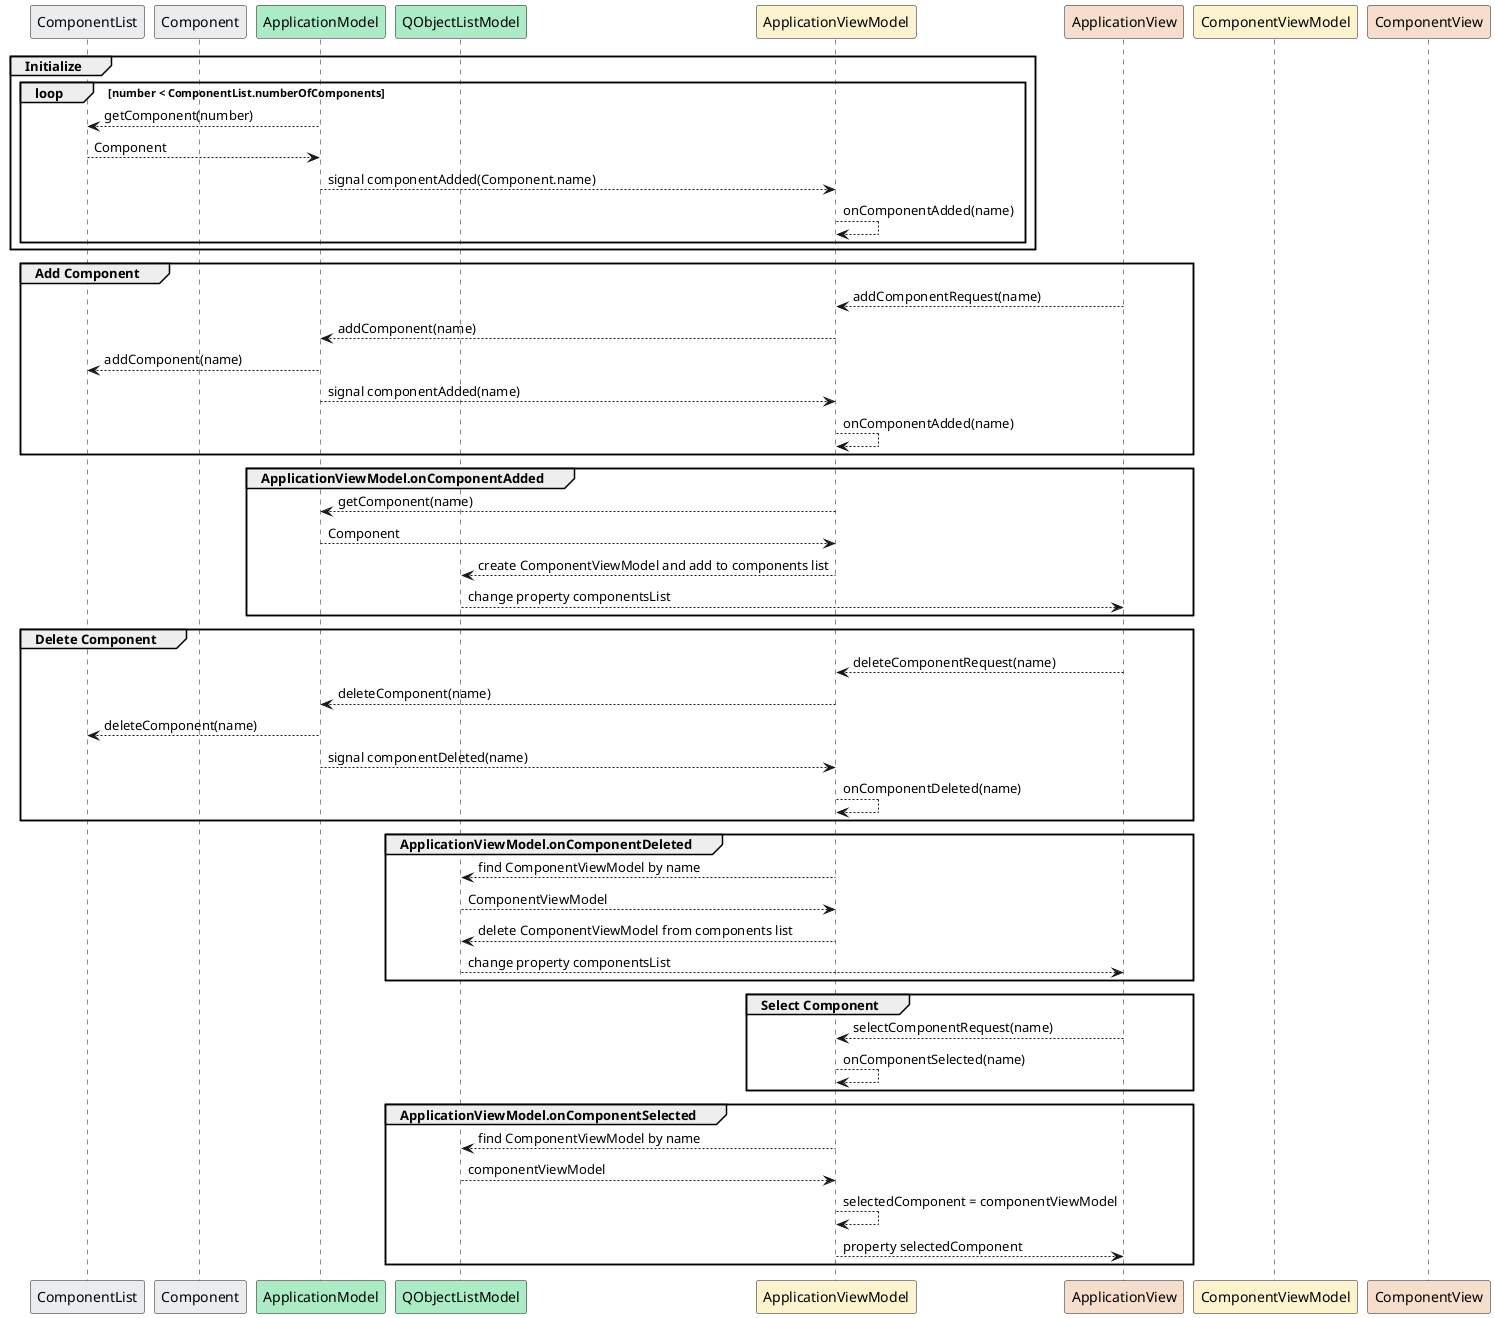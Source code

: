 @startuml

participant ComponentList  #eaecee
participant Component  #eaecee

participant ApplicationModel #abebc6
participant QObjectListModel #abebc6

participant ApplicationViewModel #fcf3cf
participant ApplicationView #f6ddcc

participant ComponentViewModel #fcf3cf
participant ComponentView #f6ddcc

group Initialize
	loop number < ComponentList.numberOfComponents
		ApplicationModel --> ComponentList : getComponent(number)
		ComponentList --> ApplicationModel : Component
		ApplicationModel --> ApplicationViewModel : signal componentAdded(Component.name)
		ApplicationViewModel --> ApplicationViewModel : onComponentAdded(name)
	end
end

group Add Component
	ApplicationView --> ApplicationViewModel : addComponentRequest(name)
	ApplicationViewModel --> ApplicationModel : addComponent(name)
	ApplicationModel --> ComponentList : addComponent(name)
	ApplicationModel --> ApplicationViewModel : signal componentAdded(name)
	ApplicationViewModel --> ApplicationViewModel : onComponentAdded(name)
end

group ApplicationViewModel.onComponentAdded
	ApplicationViewModel --> ApplicationModel : getComponent(name)
	ApplicationModel --> ApplicationViewModel : Component
	ApplicationViewModel --> QObjectListModel : create ComponentViewModel and add to components list
	QObjectListModel --> ApplicationView : change property componentsList
end

group Delete Component
	ApplicationView --> ApplicationViewModel : deleteComponentRequest(name)
	ApplicationViewModel --> ApplicationModel : deleteComponent(name)
	ApplicationModel --> ComponentList : deleteComponent(name)
	ApplicationModel --> ApplicationViewModel : signal componentDeleted(name)
	ApplicationViewModel --> ApplicationViewModel : onComponentDeleted(name)
end

group ApplicationViewModel.onComponentDeleted
	ApplicationViewModel --> QObjectListModel : find ComponentViewModel by name
	QObjectListModel --> ApplicationViewModel : ComponentViewModel
	ApplicationViewModel --> QObjectListModel : delete ComponentViewModel from components list
	QObjectListModel --> ApplicationView : change property componentsList
end

group Select Component
	ApplicationView --> ApplicationViewModel : selectComponentRequest(name)
	ApplicationViewModel --> ApplicationViewModel : onComponentSelected(name)
end

group ApplicationViewModel.onComponentSelected
	ApplicationViewModel --> QObjectListModel : find ComponentViewModel by name
	QObjectListModel --> ApplicationViewModel : componentViewModel
	ApplicationViewModel --> ApplicationViewModel : selectedComponent = componentViewModel
	ApplicationViewModel --> ApplicationView : property selectedComponent
end

@enduml